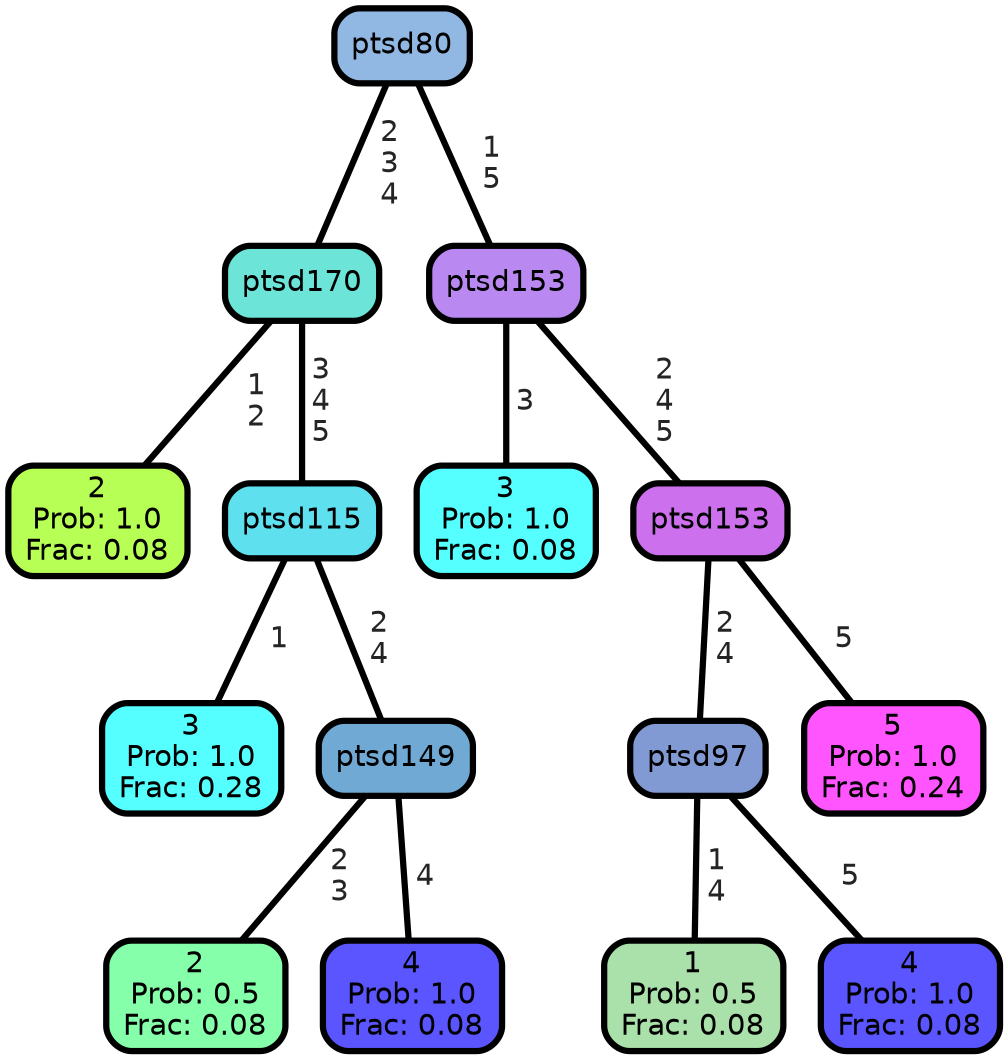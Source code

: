 graph Tree {
node [shape=box, style="filled, rounded",color="black",penwidth="3",fontcolor="black",                 fontname=helvetica] ;
graph [ranksep="0 equally", splines=straight,                 bgcolor=transparent, dpi=200] ;
edge [fontname=helvetica, fontweight=bold,fontcolor=grey14,color=black] ;
0 [label="2
Prob: 1.0
Frac: 0.08", fillcolor="#b8ff55"] ;
1 [label="ptsd170", fillcolor="#6ce4d7"] ;
2 [label="3
Prob: 1.0
Frac: 0.28", fillcolor="#55ffff"] ;
3 [label="ptsd115", fillcolor="#5ee0ef"] ;
4 [label="2
Prob: 0.5
Frac: 0.08", fillcolor="#86ffaa"] ;
5 [label="ptsd149", fillcolor="#70aad4"] ;
6 [label="4
Prob: 1.0
Frac: 0.08", fillcolor="#5a55ff"] ;
7 [label="ptsd80", fillcolor="#91b8e3"] ;
8 [label="3
Prob: 1.0
Frac: 0.08", fillcolor="#55ffff"] ;
9 [label="ptsd153", fillcolor="#b988f0"] ;
10 [label="1
Prob: 0.5
Frac: 0.08", fillcolor="#aae0aa"] ;
11 [label="ptsd97", fillcolor="#829ad4"] ;
12 [label="4
Prob: 1.0
Frac: 0.08", fillcolor="#5a55ff"] ;
13 [label="ptsd153", fillcolor="#cd70ee"] ;
14 [label="5
Prob: 1.0
Frac: 0.24", fillcolor="#ff55ff"] ;
1 -- 0 [label=" 1\n 2",penwidth=3] ;
1 -- 3 [label=" 3\n 4\n 5",penwidth=3] ;
3 -- 2 [label=" 1",penwidth=3] ;
3 -- 5 [label=" 2\n 4",penwidth=3] ;
5 -- 4 [label=" 2\n 3",penwidth=3] ;
5 -- 6 [label=" 4",penwidth=3] ;
7 -- 1 [label=" 2\n 3\n 4",penwidth=3] ;
7 -- 9 [label=" 1\n 5",penwidth=3] ;
9 -- 8 [label=" 3",penwidth=3] ;
9 -- 13 [label=" 2\n 4\n 5",penwidth=3] ;
11 -- 10 [label=" 1\n 4",penwidth=3] ;
11 -- 12 [label=" 5",penwidth=3] ;
13 -- 11 [label=" 2\n 4",penwidth=3] ;
13 -- 14 [label=" 5",penwidth=3] ;
{rank = same;}}